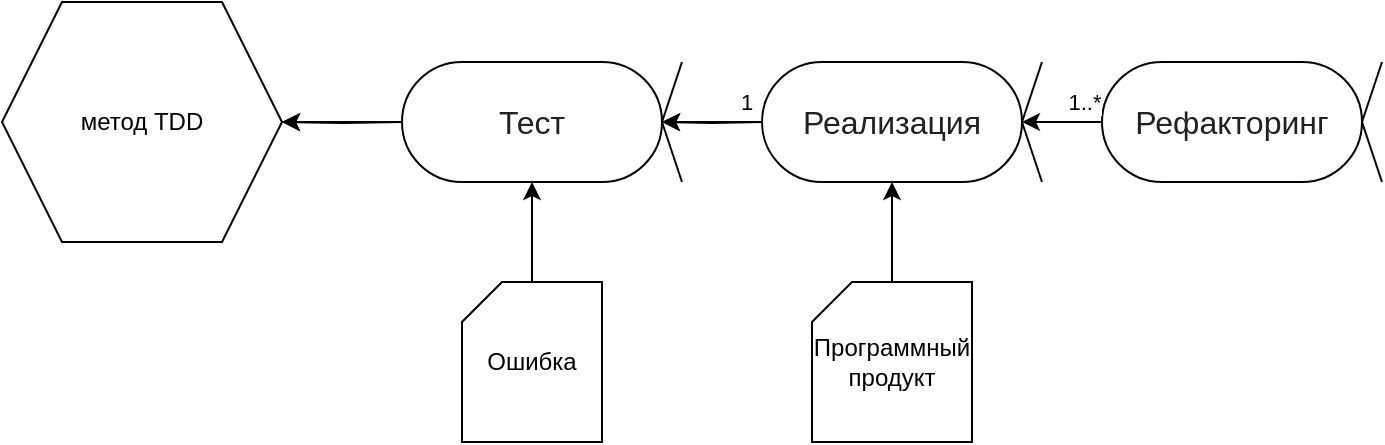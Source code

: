 <mxfile version="15.9.4" type="github">
  <diagram name="Page-1" id="e7e014a7-5840-1c2e-5031-d8a46d1fe8dd">
    <mxGraphModel dx="868" dy="453" grid="1" gridSize="10" guides="1" tooltips="1" connect="1" arrows="1" fold="1" page="1" pageScale="1" pageWidth="1169" pageHeight="826" background="none" math="0" shadow="0">
      <root>
        <mxCell id="0" />
        <mxCell id="1" parent="0" />
        <mxCell id="hjKGUoCsUy8046te_LSd-41" value="метод TDD" style="shape=hexagon;perimeter=hexagonPerimeter2;whiteSpace=wrap;html=1;fixedSize=1;size=30;rotation=0;" vertex="1" parent="1">
          <mxGeometry x="460" y="120" width="140" height="120" as="geometry" />
        </mxCell>
        <mxCell id="hjKGUoCsUy8046te_LSd-42" value="" style="group" vertex="1" connectable="0" parent="1">
          <mxGeometry x="690" y="150" width="110" height="60" as="geometry" />
        </mxCell>
        <mxCell id="hjKGUoCsUy8046te_LSd-43" value="&lt;font color=&quot;#202124&quot; face=&quot;arial, sans-serif&quot;&gt;&lt;span style=&quot;font-size: 16px ; background-color: rgb(255 , 255 , 255)&quot;&gt;Тест&lt;/span&gt;&lt;/font&gt;" style="rounded=1;whiteSpace=wrap;html=1;arcSize=50;" vertex="1" parent="hjKGUoCsUy8046te_LSd-42">
          <mxGeometry x="-30" width="130" height="60" as="geometry" />
        </mxCell>
        <mxCell id="hjKGUoCsUy8046te_LSd-44" value="" style="endArrow=none;html=1;rounded=0;curved=1;entryX=1;entryY=0.5;entryDx=0;entryDy=0;" edge="1" parent="hjKGUoCsUy8046te_LSd-42" target="hjKGUoCsUy8046te_LSd-43">
          <mxGeometry width="50" height="50" relative="1" as="geometry">
            <mxPoint x="110" y="60" as="sourcePoint" />
            <mxPoint x="210" y="-10" as="targetPoint" />
          </mxGeometry>
        </mxCell>
        <mxCell id="hjKGUoCsUy8046te_LSd-45" value="" style="endArrow=none;html=1;rounded=0;curved=1;entryX=1;entryY=0.5;entryDx=0;entryDy=0;" edge="1" parent="hjKGUoCsUy8046te_LSd-42" target="hjKGUoCsUy8046te_LSd-43">
          <mxGeometry width="50" height="50" relative="1" as="geometry">
            <mxPoint x="110" as="sourcePoint" />
            <mxPoint x="110" y="40" as="targetPoint" />
          </mxGeometry>
        </mxCell>
        <mxCell id="hjKGUoCsUy8046te_LSd-46" value="" style="group" vertex="1" connectable="0" parent="1">
          <mxGeometry x="870" y="150" width="110" height="60" as="geometry" />
        </mxCell>
        <mxCell id="hjKGUoCsUy8046te_LSd-47" value="&lt;font color=&quot;#202124&quot; face=&quot;arial, sans-serif&quot;&gt;&lt;span style=&quot;font-size: 16px ; background-color: rgb(255 , 255 , 255)&quot;&gt;Реализация&lt;/span&gt;&lt;/font&gt;" style="rounded=1;whiteSpace=wrap;html=1;arcSize=50;" vertex="1" parent="hjKGUoCsUy8046te_LSd-46">
          <mxGeometry x="-30" width="130" height="60" as="geometry" />
        </mxCell>
        <mxCell id="hjKGUoCsUy8046te_LSd-48" value="" style="endArrow=none;html=1;rounded=0;curved=1;entryX=1;entryY=0.5;entryDx=0;entryDy=0;" edge="1" parent="hjKGUoCsUy8046te_LSd-46" target="hjKGUoCsUy8046te_LSd-47">
          <mxGeometry width="50" height="50" relative="1" as="geometry">
            <mxPoint x="110" y="60" as="sourcePoint" />
            <mxPoint x="210" y="-10" as="targetPoint" />
          </mxGeometry>
        </mxCell>
        <mxCell id="hjKGUoCsUy8046te_LSd-49" value="" style="endArrow=none;html=1;rounded=0;curved=1;entryX=1;entryY=0.5;entryDx=0;entryDy=0;" edge="1" parent="hjKGUoCsUy8046te_LSd-46" target="hjKGUoCsUy8046te_LSd-47">
          <mxGeometry width="50" height="50" relative="1" as="geometry">
            <mxPoint x="110" as="sourcePoint" />
            <mxPoint x="110" y="40" as="targetPoint" />
          </mxGeometry>
        </mxCell>
        <mxCell id="hjKGUoCsUy8046te_LSd-58" style="edgeStyle=orthogonalEdgeStyle;rounded=0;orthogonalLoop=1;jettySize=auto;html=1;exitX=0;exitY=0.5;exitDx=0;exitDy=0;entryX=1;entryY=0.5;entryDx=0;entryDy=0;" edge="1" parent="1" source="hjKGUoCsUy8046te_LSd-43" target="hjKGUoCsUy8046te_LSd-41">
          <mxGeometry relative="1" as="geometry" />
        </mxCell>
        <mxCell id="hjKGUoCsUy8046te_LSd-59" style="edgeStyle=orthogonalEdgeStyle;rounded=0;orthogonalLoop=1;jettySize=auto;html=1;entryX=1;entryY=0.5;entryDx=0;entryDy=0;" edge="1" parent="1" target="hjKGUoCsUy8046te_LSd-41">
          <mxGeometry relative="1" as="geometry">
            <mxPoint x="660" y="180" as="sourcePoint" />
          </mxGeometry>
        </mxCell>
        <mxCell id="hjKGUoCsUy8046te_LSd-62" style="edgeStyle=orthogonalEdgeStyle;rounded=0;orthogonalLoop=1;jettySize=auto;html=1;entryX=1;entryY=0.5;entryDx=0;entryDy=0;" edge="1" parent="1" target="hjKGUoCsUy8046te_LSd-43">
          <mxGeometry relative="1" as="geometry">
            <mxPoint x="810" y="180" as="targetPoint" />
            <mxPoint x="840" y="180" as="sourcePoint" />
          </mxGeometry>
        </mxCell>
        <mxCell id="hjKGUoCsUy8046te_LSd-63" value="1" style="edgeLabel;html=1;align=center;verticalAlign=middle;resizable=0;points=[];" vertex="1" connectable="0" parent="hjKGUoCsUy8046te_LSd-62">
          <mxGeometry x="-0.676" relative="1" as="geometry">
            <mxPoint y="-10" as="offset" />
          </mxGeometry>
        </mxCell>
        <mxCell id="hjKGUoCsUy8046te_LSd-65" value="" style="group" vertex="1" connectable="0" parent="1">
          <mxGeometry x="1040" y="150" width="110" height="60" as="geometry" />
        </mxCell>
        <mxCell id="hjKGUoCsUy8046te_LSd-66" value="&lt;font color=&quot;#202124&quot; face=&quot;arial, sans-serif&quot;&gt;&lt;span style=&quot;font-size: 16px ; background-color: rgb(255 , 255 , 255)&quot;&gt;Рефакторинг&lt;/span&gt;&lt;/font&gt;" style="rounded=1;whiteSpace=wrap;html=1;arcSize=50;" vertex="1" parent="hjKGUoCsUy8046te_LSd-65">
          <mxGeometry x="-30" width="130" height="60" as="geometry" />
        </mxCell>
        <mxCell id="hjKGUoCsUy8046te_LSd-67" value="" style="endArrow=none;html=1;rounded=0;curved=1;entryX=1;entryY=0.5;entryDx=0;entryDy=0;" edge="1" parent="hjKGUoCsUy8046te_LSd-65" target="hjKGUoCsUy8046te_LSd-66">
          <mxGeometry width="50" height="50" relative="1" as="geometry">
            <mxPoint x="110" y="60" as="sourcePoint" />
            <mxPoint x="210" y="-10" as="targetPoint" />
          </mxGeometry>
        </mxCell>
        <mxCell id="hjKGUoCsUy8046te_LSd-68" value="" style="endArrow=none;html=1;rounded=0;curved=1;entryX=1;entryY=0.5;entryDx=0;entryDy=0;" edge="1" parent="hjKGUoCsUy8046te_LSd-65" target="hjKGUoCsUy8046te_LSd-66">
          <mxGeometry width="50" height="50" relative="1" as="geometry">
            <mxPoint x="110" as="sourcePoint" />
            <mxPoint x="110" y="40" as="targetPoint" />
          </mxGeometry>
        </mxCell>
        <mxCell id="hjKGUoCsUy8046te_LSd-69" style="edgeStyle=orthogonalEdgeStyle;rounded=0;orthogonalLoop=1;jettySize=auto;html=1;exitX=0;exitY=0.5;exitDx=0;exitDy=0;entryX=1;entryY=0.5;entryDx=0;entryDy=0;" edge="1" parent="1" source="hjKGUoCsUy8046te_LSd-66" target="hjKGUoCsUy8046te_LSd-47">
          <mxGeometry relative="1" as="geometry" />
        </mxCell>
        <mxCell id="hjKGUoCsUy8046te_LSd-70" value="1..*" style="edgeLabel;html=1;align=center;verticalAlign=middle;resizable=0;points=[];" vertex="1" connectable="0" parent="hjKGUoCsUy8046te_LSd-69">
          <mxGeometry x="-0.288" y="1" relative="1" as="geometry">
            <mxPoint x="5" y="-11" as="offset" />
          </mxGeometry>
        </mxCell>
        <mxCell id="hjKGUoCsUy8046te_LSd-96" style="edgeStyle=orthogonalEdgeStyle;rounded=0;orthogonalLoop=1;jettySize=auto;html=1;" edge="1" parent="1" source="hjKGUoCsUy8046te_LSd-76">
          <mxGeometry relative="1" as="geometry">
            <mxPoint x="725" y="210" as="targetPoint" />
          </mxGeometry>
        </mxCell>
        <mxCell id="hjKGUoCsUy8046te_LSd-76" value="Ошибка" style="shape=card;whiteSpace=wrap;html=1;size=20;" vertex="1" parent="1">
          <mxGeometry x="690" y="260" width="70" height="80" as="geometry" />
        </mxCell>
        <mxCell id="hjKGUoCsUy8046te_LSd-94" value="" style="edgeStyle=orthogonalEdgeStyle;rounded=0;orthogonalLoop=1;jettySize=auto;html=1;" edge="1" parent="1" source="hjKGUoCsUy8046te_LSd-47" target="hjKGUoCsUy8046te_LSd-43">
          <mxGeometry relative="1" as="geometry" />
        </mxCell>
        <mxCell id="hjKGUoCsUy8046te_LSd-99" style="edgeStyle=orthogonalEdgeStyle;rounded=0;orthogonalLoop=1;jettySize=auto;html=1;entryX=0.5;entryY=1;entryDx=0;entryDy=0;" edge="1" parent="1" source="hjKGUoCsUy8046te_LSd-98" target="hjKGUoCsUy8046te_LSd-47">
          <mxGeometry relative="1" as="geometry">
            <mxPoint x="905" y="220" as="targetPoint" />
          </mxGeometry>
        </mxCell>
        <mxCell id="hjKGUoCsUy8046te_LSd-98" value="Программный продукт" style="shape=card;whiteSpace=wrap;html=1;size=20;" vertex="1" parent="1">
          <mxGeometry x="865" y="260" width="80" height="80" as="geometry" />
        </mxCell>
      </root>
    </mxGraphModel>
  </diagram>
</mxfile>
